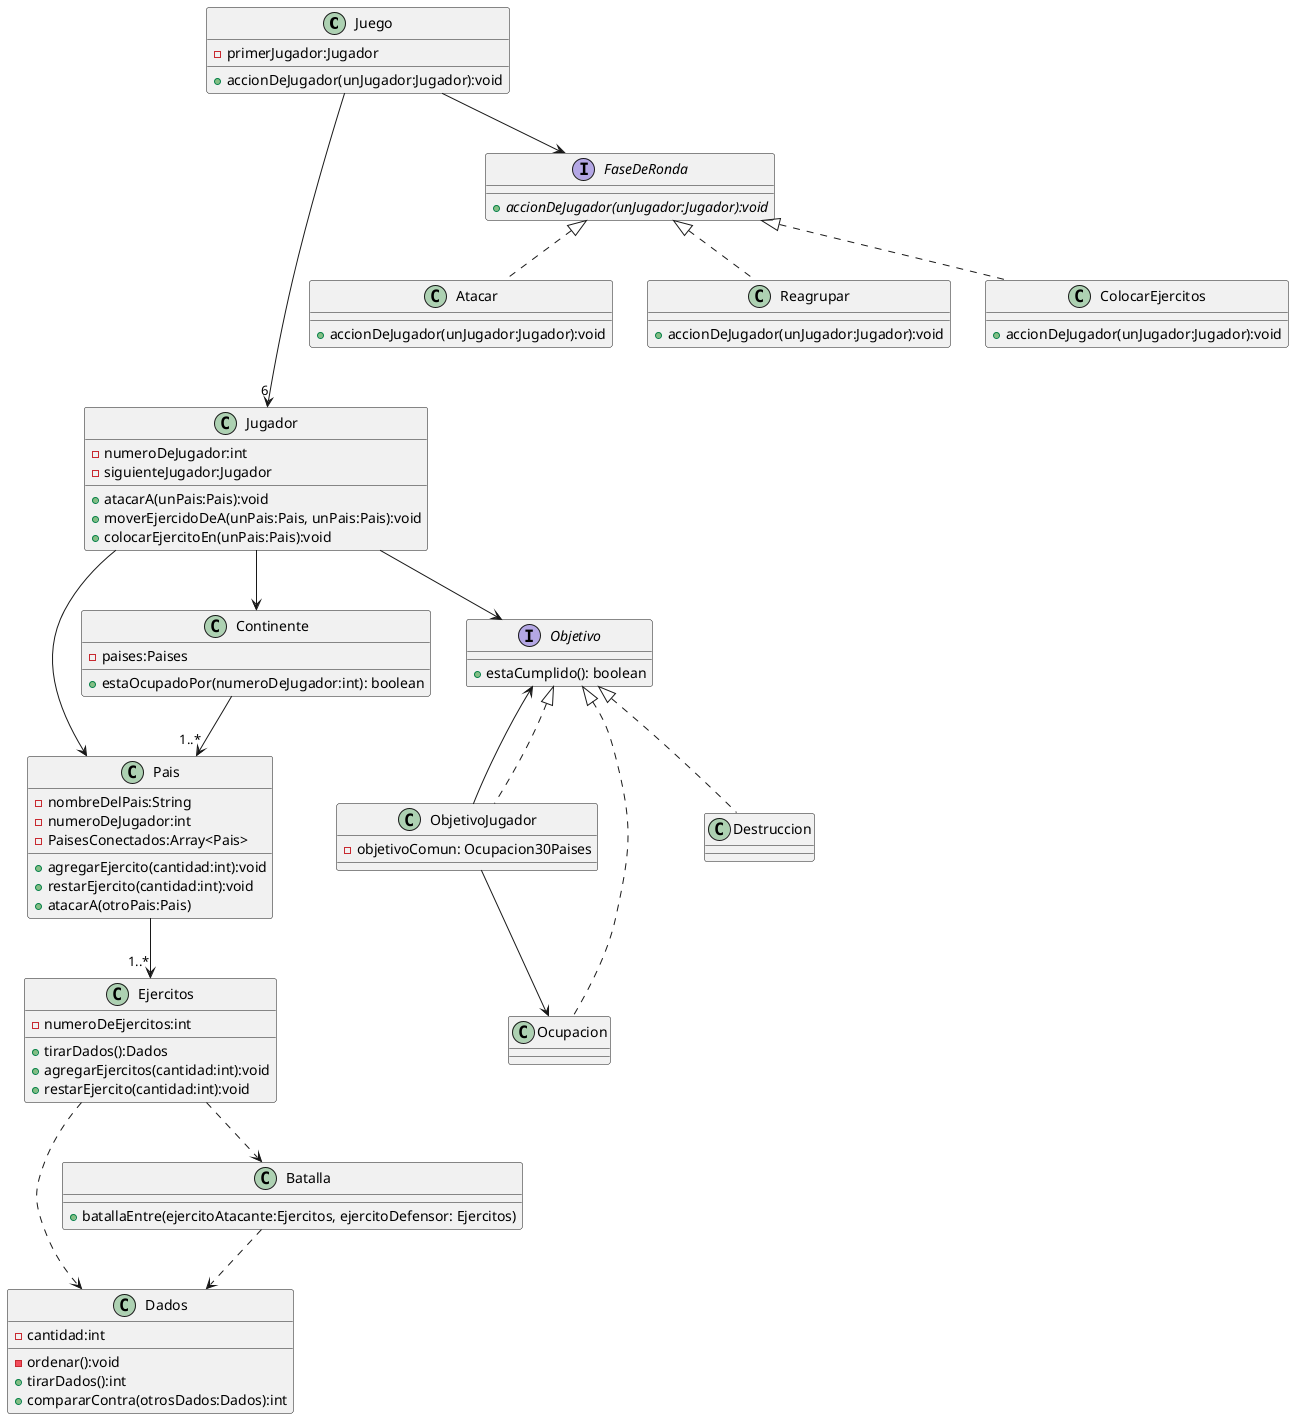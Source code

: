 @startuml
'https://plantuml.com/class-diagram

class Juego{
-primerJugador:Jugador
+accionDeJugador(unJugador:Jugador):void
}

class Jugador{
-numeroDeJugador:int
-siguienteJugador:Jugador
+atacarA(unPais:Pais):void
+moverEjercidoDeA(unPais:Pais, unPais:Pais):void
+colocarEjercitoEn(unPais:Pais):void
}

class Ejercitos{
-numeroDeEjercitos:int
+tirarDados():Dados
+agregarEjercitos(cantidad:int):void
+restarEjercito(cantidad:int):void
}


class Pais{
-nombreDelPais:String
-numeroDeJugador:int
-PaisesConectados:Array<Pais>
+agregarEjercito(cantidad:int):void
+restarEjercito(cantidad:int):void
+atacarA(otroPais:Pais)
}


class ObjetivoJugador{
-objetivoComun: Ocupacion30Paises
}

class Dados{
-cantidad:int
-ordenar():void
+tirarDados():int
+compararContra(otrosDados:Dados):int
}

class Continente{
-paises:Paises
+ estaOcupadoPor(numeroDeJugador:int): boolean
}

interface FaseDeRonda{
+{abstract} accionDeJugador(unJugador:Jugador):void
}

interface Objetivo{
+ estaCumplido(): boolean
}


class Atacar{
+accionDeJugador(unJugador:Jugador):void
}

class Reagrupar{
+accionDeJugador(unJugador:Jugador):void
}

class ColocarEjercitos{
+accionDeJugador(unJugador:Jugador):void
}

class Batalla{
+batallaEntre(ejercitoAtacante:Ejercitos, ejercitoDefensor: Ejercitos)
}

Juego ---->"6" Jugador
Juego --> FaseDeRonda

FaseDeRonda <|.. Atacar
FaseDeRonda <|.. Reagrupar
FaseDeRonda <|.. ColocarEjercitos


Jugador --> Pais
Jugador --> Objetivo
Jugador --> Continente

Pais --> "1..*"Ejercitos

Objetivo <|.. Ocupacion
Objetivo <|.. Destruccion
Objetivo <-- ObjetivoJugador
Objetivo <|.. ObjetivoJugador

ObjetivoJugador --> Ocupacion

Ejercitos ..> Batalla
Ejercitos ..> Dados
Batalla ..> Dados

Continente --> "1..*" Pais

@enduml